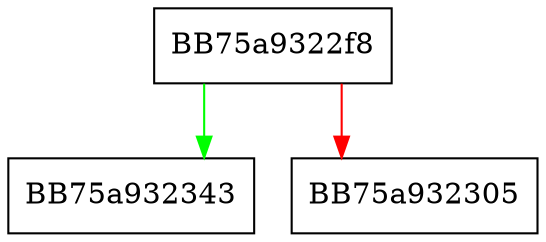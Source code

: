 digraph push_back {
  node [shape="box"];
  graph [splines=ortho];
  BB75a9322f8 -> BB75a932343 [color="green"];
  BB75a9322f8 -> BB75a932305 [color="red"];
}